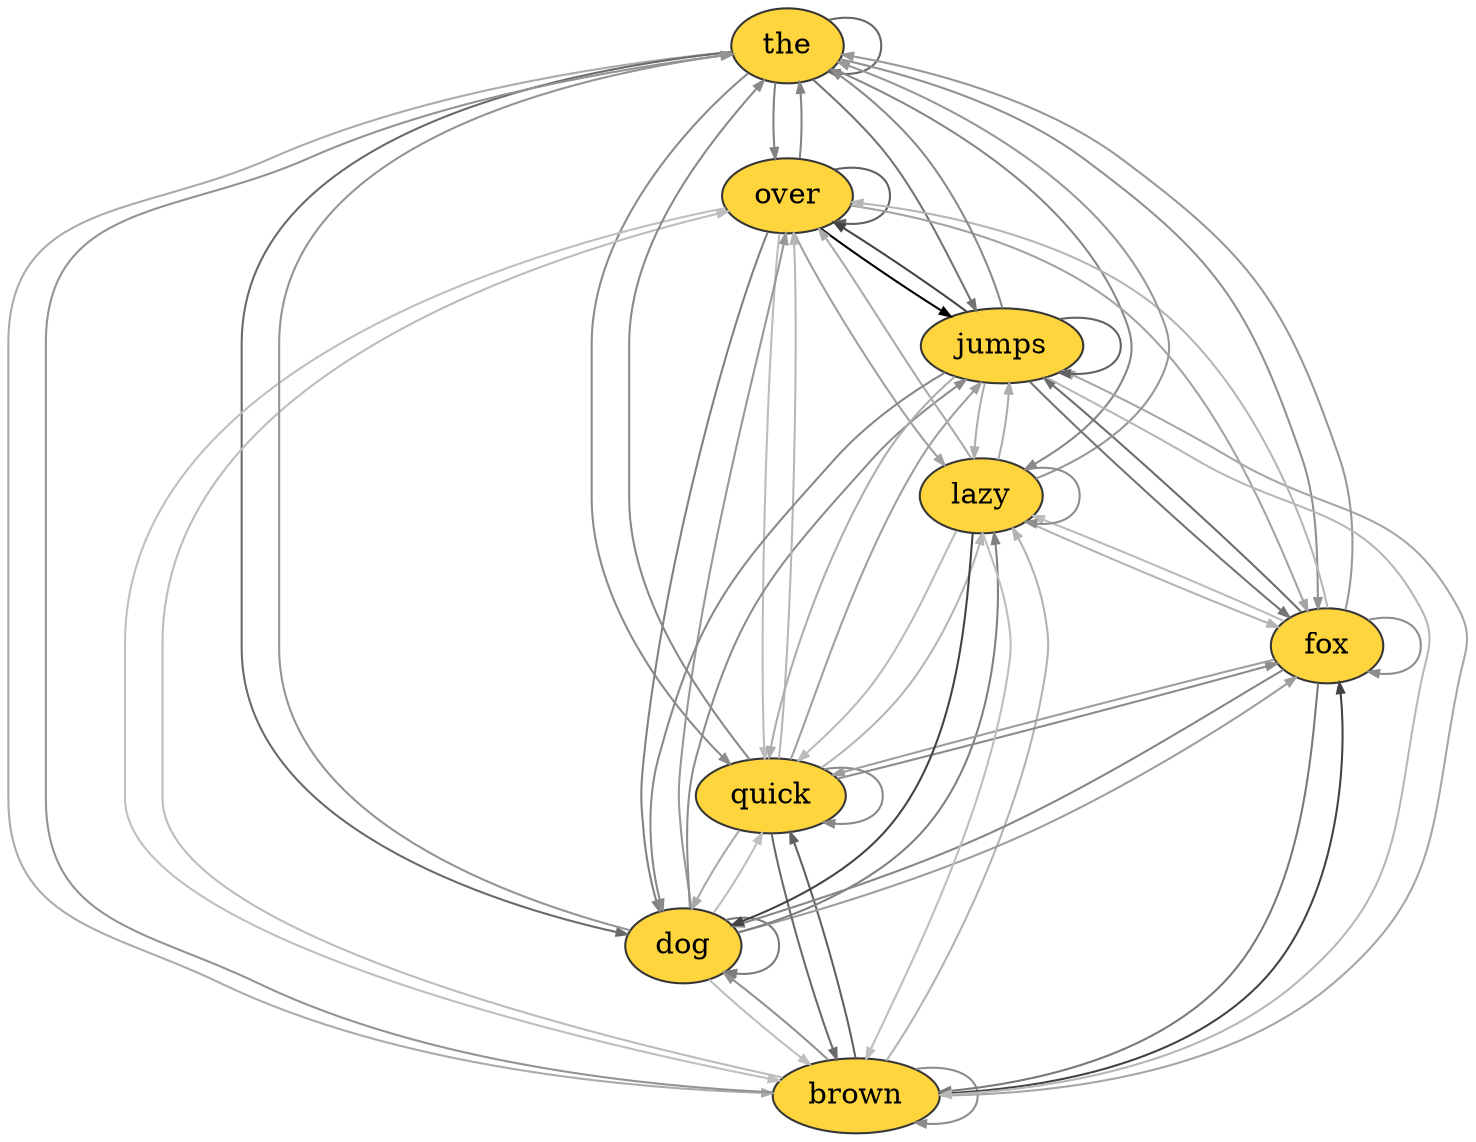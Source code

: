 digraph "3-gram" {
	graph [dpi=300]
	1996 [label=the color="#363636" fillcolor="#ffd53d" shape=oval style=filled]
	2058 [label=over color="#363636" fillcolor="#ffd53d" shape=oval style=filled]
	2829 [label=brown color="#363636" fillcolor="#ffd53d" shape=oval style=filled]
	3899 [label=dog color="#363636" fillcolor="#ffd53d" shape=oval style=filled]
	4248 [label=quick color="#363636" fillcolor="#ffd53d" shape=oval style=filled]
	4419 [label=fox color="#363636" fillcolor="#ffd53d" shape=oval style=filled]
	13971 [label=lazy color="#363636" fillcolor="#ffd53d" shape=oval style=filled]
	14523 [label=jumps color="#363636" fillcolor="#ffd53d" shape=oval style=filled]
	1996 -> 1996 [arrowsize=0.5 color="#656565"]
	1996 -> 2058 [arrowsize=0.5 color="#818181"]
	1996 -> 2829 [arrowsize=0.5 color="#ababab"]
	1996 -> 3899 [arrowsize=0.5 color="#6a6a6a"]
	1996 -> 4248 [arrowsize=0.5 color="#8b8b8b"]
	1996 -> 4419 [arrowsize=0.5 color="#919191"]
	1996 -> 13971 [arrowsize=0.5 color="#888888"]
	1996 -> 14523 [arrowsize=0.5 color="#747474"]
	2058 -> 1996 [arrowsize=0.5 color="#848484"]
	2058 -> 2058 [arrowsize=0.5 color="#606060"]
	2058 -> 2829 [arrowsize=0.5 color="#bfbfbf"]
	2058 -> 3899 [arrowsize=0.5 color="#818181"]
	2058 -> 4248 [arrowsize=0.5 color="#bcbcbc"]
	2058 -> 4419 [arrowsize=0.5 color="#a3a3a3"]
	2058 -> 13971 [arrowsize=0.5 color="#a1a1a1"]
	2058 -> 14523 [arrowsize=0.5 color="#000000"]
	2829 -> 1996 [arrowsize=0.5 color="#939393"]
	2829 -> 2058 [arrowsize=0.5 color="#bcbcbc"]
	2829 -> 2829 [arrowsize=0.5 color="#8d8d8d"]
	2829 -> 3899 [arrowsize=0.5 color="#909090"]
	2829 -> 4248 [arrowsize=0.5 color="#616161"]
	2829 -> 4419 [arrowsize=0.5 color="#434343"]
	2829 -> 13971 [arrowsize=0.5 color="#b3b3b3"]
	2829 -> 14523 [arrowsize=0.5 color="#a6a6a6"]
	3899 -> 1996 [arrowsize=0.5 color="#949494"]
	3899 -> 2058 [arrowsize=0.5 color="#989898"]
	3899 -> 2829 [arrowsize=0.5 color="#bebebe"]
	3899 -> 3899 [arrowsize=0.5 color="#7b7b7b"]
	3899 -> 4248 [arrowsize=0.5 color="#bfbfbf"]
	3899 -> 4419 [arrowsize=0.5 color="#9e9e9e"]
	3899 -> 13971 [arrowsize=0.5 color="#808080"]
	3899 -> 14523 [arrowsize=0.5 color="#8d8d8d"]
	4248 -> 1996 [arrowsize=0.5 color="#898989"]
	4248 -> 2058 [arrowsize=0.5 color="#b6b6b6"]
	4248 -> 2829 [arrowsize=0.5 color="#6a6a6a"]
	4248 -> 3899 [arrowsize=0.5 color="#a9a9a9"]
	4248 -> 4248 [arrowsize=0.5 color="#8a8a8a"]
	4248 -> 4419 [arrowsize=0.5 color="#8b8b8b"]
	4248 -> 13971 [arrowsize=0.5 color="#b5b5b5"]
	4248 -> 14523 [arrowsize=0.5 color="#a0a0a0"]
	4419 -> 1996 [arrowsize=0.5 color="#989898"]
	4419 -> 2058 [arrowsize=0.5 color="#b6b6b6"]
	4419 -> 2829 [arrowsize=0.5 color="#797979"]
	4419 -> 3899 [arrowsize=0.5 color="#868686"]
	4419 -> 4248 [arrowsize=0.5 color="#9e9e9e"]
	4419 -> 4419 [arrowsize=0.5 color="#8d8d8d"]
	4419 -> 13971 [arrowsize=0.5 color="#bbbbbb"]
	4419 -> 14523 [arrowsize=0.5 color="#6c6c6c"]
	13971 -> 1996 [arrowsize=0.5 color="#989898"]
	13971 -> 2058 [arrowsize=0.5 color="#aaaaaa"]
	13971 -> 2829 [arrowsize=0.5 color="#bebebe"]
	13971 -> 3899 [arrowsize=0.5 color="#434343"]
	13971 -> 4248 [arrowsize=0.5 color="#bbbbbb"]
	13971 -> 4419 [arrowsize=0.5 color="#b4b4b4"]
	13971 -> 13971 [arrowsize=0.5 color="#8d8d8d"]
	13971 -> 14523 [arrowsize=0.5 color="#acacac"]
	14523 -> 1996 [arrowsize=0.5 color="#8a8a8a"]
	14523 -> 2058 [arrowsize=0.5 color="#444444"]
	14523 -> 2829 [arrowsize=0.5 color="#b7b7b7"]
	14523 -> 3899 [arrowsize=0.5 color="#898989"]
	14523 -> 4248 [arrowsize=0.5 color="#adadad"]
	14523 -> 4419 [arrowsize=0.5 color="#747474"]
	14523 -> 13971 [arrowsize=0.5 color="#afafaf"]
	14523 -> 14523 [arrowsize=0.5 color="#626262"]
}
